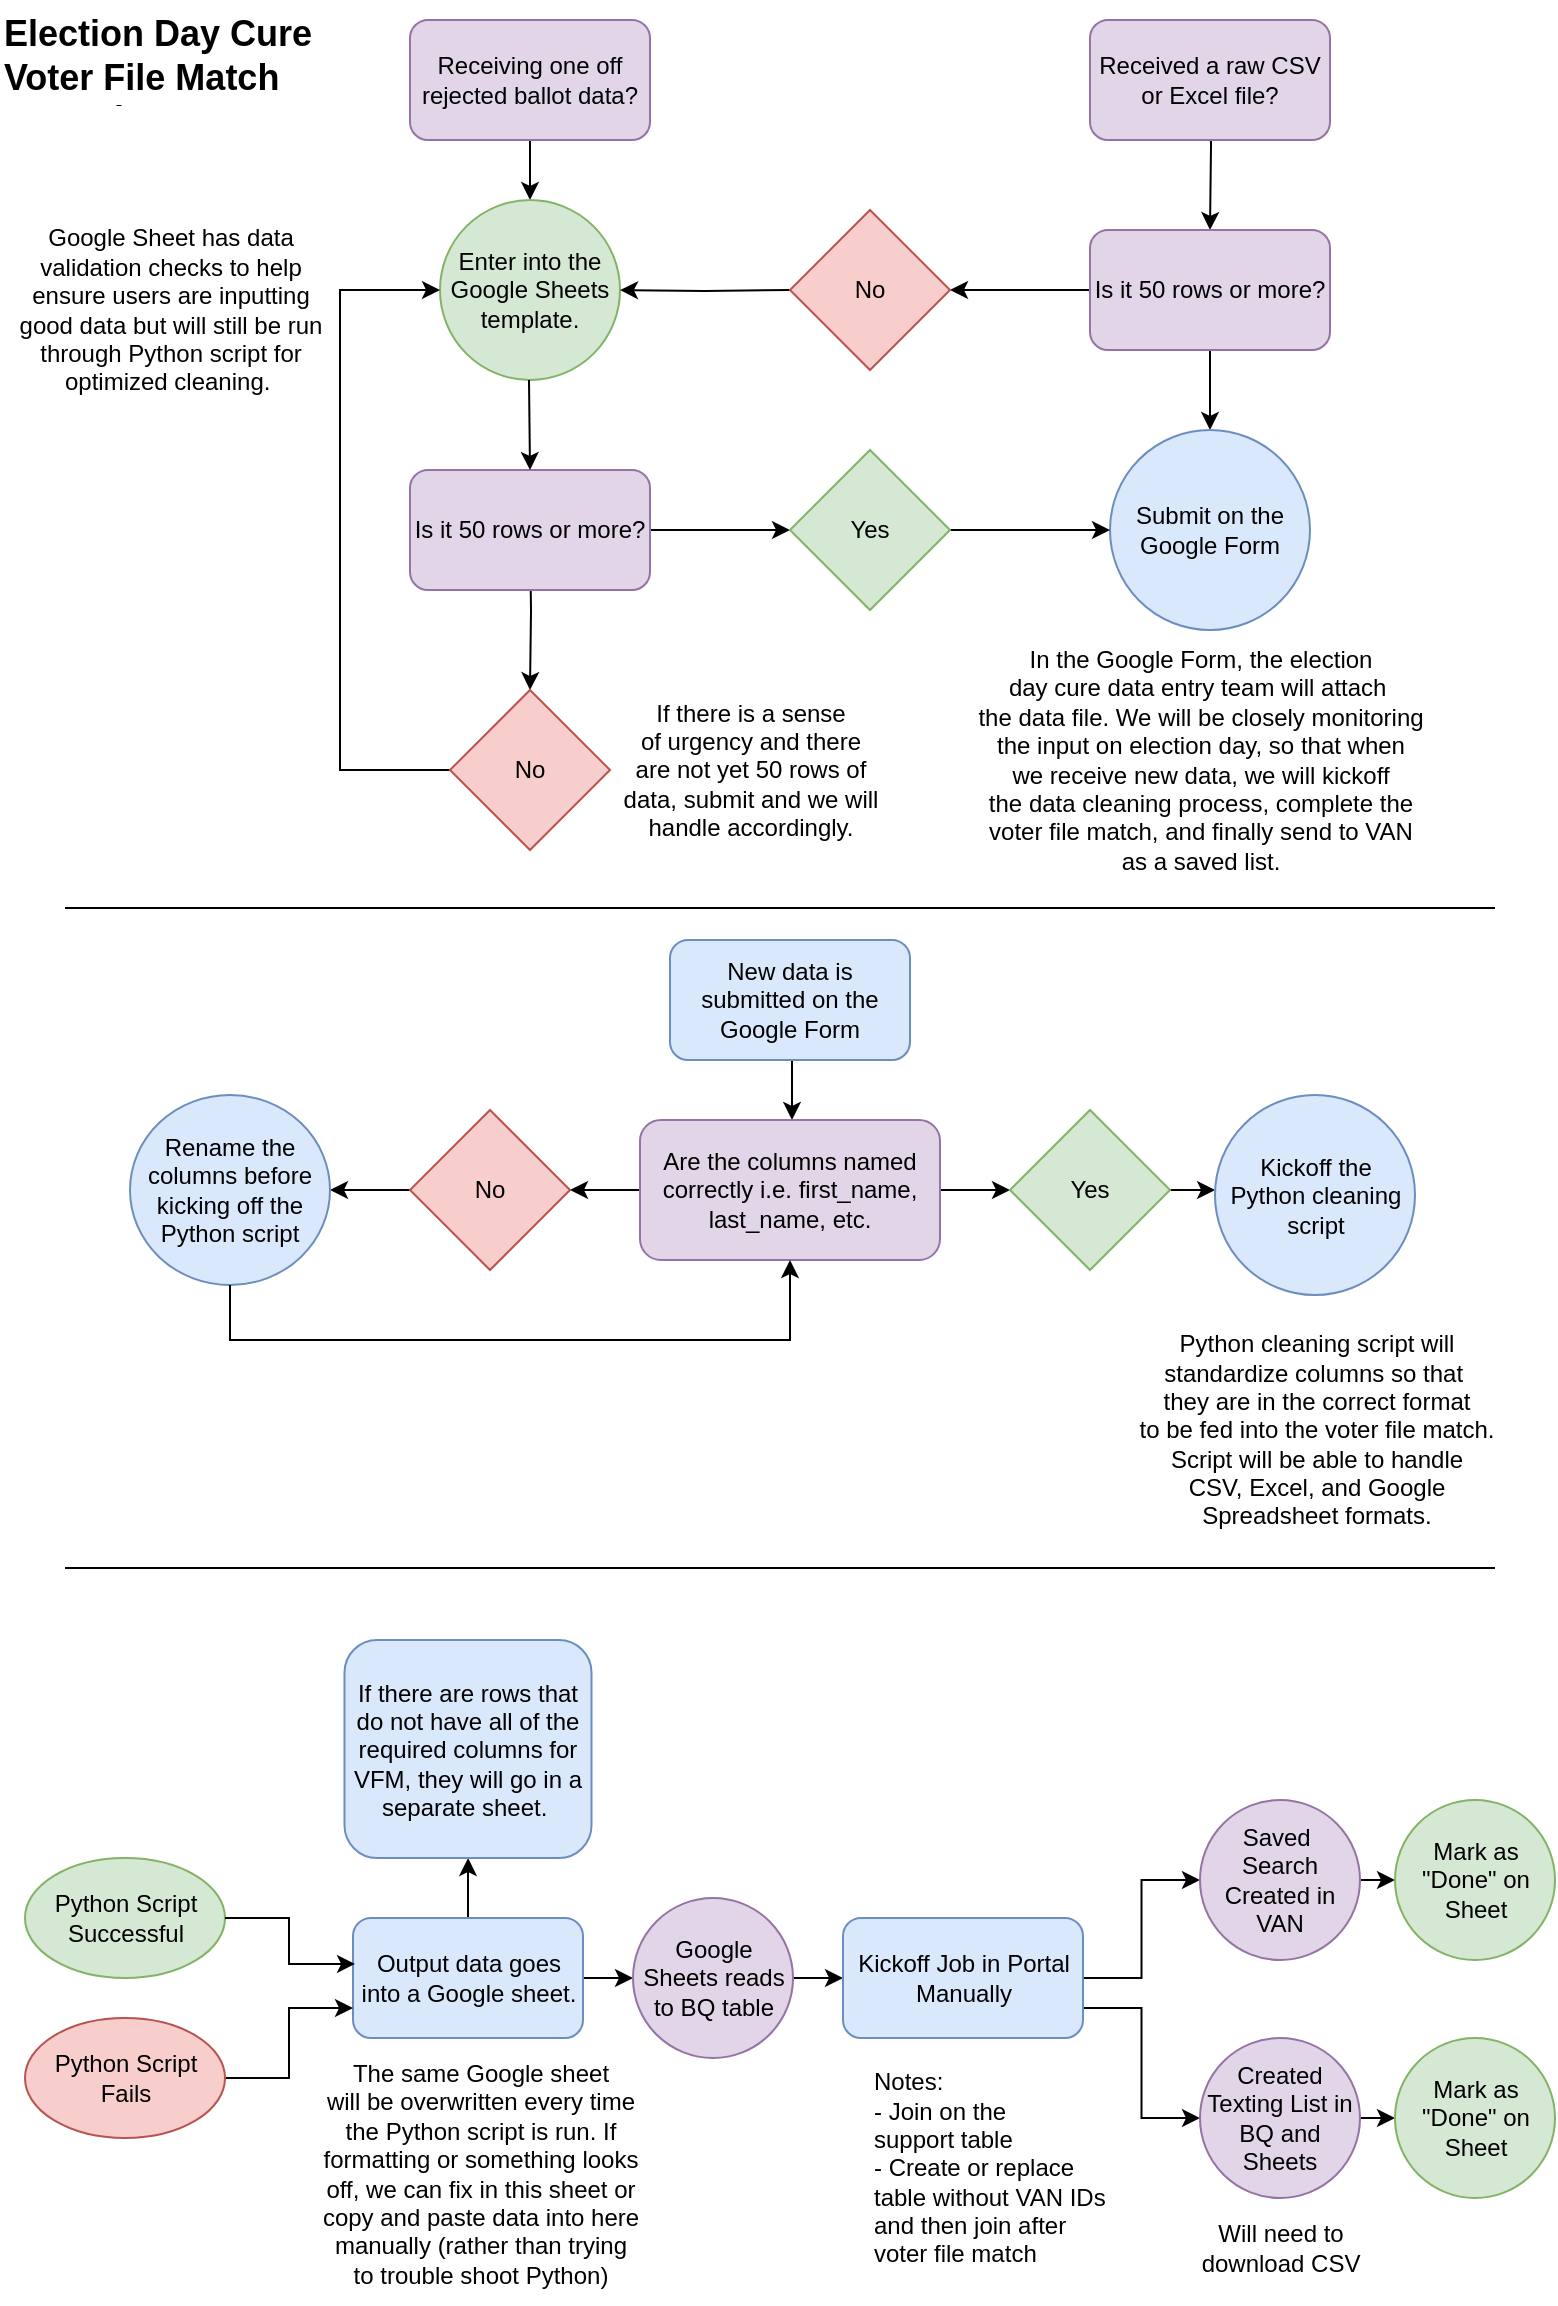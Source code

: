 <mxfile version="24.8.3">
  <diagram name="Page-1" id="qNMR5LJq7EP5DdgZM7eB">
    <mxGraphModel dx="1240" dy="607" grid="1" gridSize="10" guides="1" tooltips="1" connect="1" arrows="1" fold="1" page="1" pageScale="1" pageWidth="850" pageHeight="1100" math="0" shadow="0">
      <root>
        <mxCell id="0" />
        <mxCell id="1" parent="0" />
        <mxCell id="eHe55D351YFknPJLXxiH-4" value="" style="edgeStyle=orthogonalEdgeStyle;rounded=0;orthogonalLoop=1;jettySize=auto;html=1;" parent="1" target="eHe55D351YFknPJLXxiH-3" edge="1">
          <mxGeometry relative="1" as="geometry">
            <mxPoint x="315" y="40" as="sourcePoint" />
            <Array as="points">
              <mxPoint x="315" y="110" />
              <mxPoint x="315" y="110" />
            </Array>
          </mxGeometry>
        </mxCell>
        <mxCell id="eHe55D351YFknPJLXxiH-1" value="Receiving one off rejected ballot data?" style="rounded=1;whiteSpace=wrap;html=1;fillColor=#e1d5e7;strokeColor=#9673a6;" parent="1" vertex="1">
          <mxGeometry x="255" y="20" width="120" height="60" as="geometry" />
        </mxCell>
        <mxCell id="eHe55D351YFknPJLXxiH-20" value="" style="edgeStyle=orthogonalEdgeStyle;rounded=0;orthogonalLoop=1;jettySize=auto;html=1;" parent="1" target="eHe55D351YFknPJLXxiH-5" edge="1">
          <mxGeometry relative="1" as="geometry">
            <mxPoint x="655" y="40" as="sourcePoint" />
          </mxGeometry>
        </mxCell>
        <mxCell id="eHe55D351YFknPJLXxiH-2" value="Received a raw CSV or Excel file?" style="rounded=1;whiteSpace=wrap;html=1;fillColor=#e1d5e7;strokeColor=#9673a6;" parent="1" vertex="1">
          <mxGeometry x="595" y="20" width="120" height="60" as="geometry" />
        </mxCell>
        <mxCell id="eHe55D351YFknPJLXxiH-3" value="Enter into the Google Sheets template." style="ellipse;whiteSpace=wrap;html=1;rounded=1;fillColor=#d5e8d4;strokeColor=#82b366;" parent="1" vertex="1">
          <mxGeometry x="270" y="110" width="90" height="90" as="geometry" />
        </mxCell>
        <mxCell id="eHe55D351YFknPJLXxiH-22" value="" style="edgeStyle=orthogonalEdgeStyle;rounded=0;orthogonalLoop=1;jettySize=auto;html=1;entryX=1;entryY=0.5;entryDx=0;entryDy=0;" parent="1" source="eHe55D351YFknPJLXxiH-5" target="eHe55D351YFknPJLXxiH-37" edge="1">
          <mxGeometry relative="1" as="geometry">
            <mxPoint x="535" y="155" as="targetPoint" />
          </mxGeometry>
        </mxCell>
        <mxCell id="eHe55D351YFknPJLXxiH-30" value="" style="edgeStyle=orthogonalEdgeStyle;rounded=0;orthogonalLoop=1;jettySize=auto;html=1;" parent="1" source="eHe55D351YFknPJLXxiH-5" target="eHe55D351YFknPJLXxiH-29" edge="1">
          <mxGeometry relative="1" as="geometry" />
        </mxCell>
        <mxCell id="eHe55D351YFknPJLXxiH-5" value="Is it 50 rows or more?" style="whiteSpace=wrap;html=1;rounded=1;fillColor=#e1d5e7;strokeColor=#9673a6;" parent="1" vertex="1">
          <mxGeometry x="595" y="125" width="120" height="60" as="geometry" />
        </mxCell>
        <mxCell id="eHe55D351YFknPJLXxiH-28" value="" style="edgeStyle=orthogonalEdgeStyle;rounded=0;orthogonalLoop=1;jettySize=auto;html=1;" parent="1" target="eHe55D351YFknPJLXxiH-3" edge="1">
          <mxGeometry relative="1" as="geometry">
            <mxPoint x="445" y="155" as="sourcePoint" />
          </mxGeometry>
        </mxCell>
        <mxCell id="eHe55D351YFknPJLXxiH-29" value="Submit on the Google Form" style="ellipse;whiteSpace=wrap;html=1;rounded=1;fillColor=#dae8fc;strokeColor=#6c8ebf;" parent="1" vertex="1">
          <mxGeometry x="605" y="225" width="100" height="100" as="geometry" />
        </mxCell>
        <mxCell id="eHe55D351YFknPJLXxiH-34" value="" style="edgeStyle=orthogonalEdgeStyle;rounded=0;orthogonalLoop=1;jettySize=auto;html=1;entryX=0.5;entryY=0;entryDx=0;entryDy=0;" parent="1" target="eHe55D351YFknPJLXxiH-38" edge="1">
          <mxGeometry relative="1" as="geometry">
            <mxPoint x="315" y="345" as="targetPoint" />
            <mxPoint x="315" y="275" as="sourcePoint" />
          </mxGeometry>
        </mxCell>
        <mxCell id="eHe55D351YFknPJLXxiH-42" value="" style="edgeStyle=orthogonalEdgeStyle;rounded=0;orthogonalLoop=1;jettySize=auto;html=1;" parent="1" source="eHe55D351YFknPJLXxiH-31" target="eHe55D351YFknPJLXxiH-39" edge="1">
          <mxGeometry relative="1" as="geometry" />
        </mxCell>
        <mxCell id="eHe55D351YFknPJLXxiH-31" value="Is it 50 rows or more?" style="whiteSpace=wrap;html=1;rounded=1;fillColor=#e1d5e7;strokeColor=#9673a6;" parent="1" vertex="1">
          <mxGeometry x="255" y="245" width="120" height="60" as="geometry" />
        </mxCell>
        <mxCell id="eHe55D351YFknPJLXxiH-32" value="" style="edgeStyle=orthogonalEdgeStyle;rounded=0;orthogonalLoop=1;jettySize=auto;html=1;entryX=0.5;entryY=0;entryDx=0;entryDy=0;" parent="1" target="eHe55D351YFknPJLXxiH-31" edge="1">
          <mxGeometry relative="1" as="geometry">
            <mxPoint x="314.5" y="200" as="sourcePoint" />
            <mxPoint x="315" y="285" as="targetPoint" />
            <Array as="points" />
          </mxGeometry>
        </mxCell>
        <mxCell id="eHe55D351YFknPJLXxiH-36" value="" style="edgeStyle=orthogonalEdgeStyle;rounded=0;orthogonalLoop=1;jettySize=auto;html=1;entryX=0;entryY=0.5;entryDx=0;entryDy=0;exitX=0;exitY=0.5;exitDx=0;exitDy=0;" parent="1" source="eHe55D351YFknPJLXxiH-38" edge="1">
          <mxGeometry relative="1" as="geometry">
            <mxPoint x="285" y="455" as="sourcePoint" />
            <mxPoint x="270" y="155" as="targetPoint" />
            <Array as="points">
              <mxPoint x="220" y="395" />
              <mxPoint x="220" y="155" />
            </Array>
          </mxGeometry>
        </mxCell>
        <mxCell id="eHe55D351YFknPJLXxiH-37" value="No" style="rhombus;whiteSpace=wrap;html=1;fillColor=#f8cecc;strokeColor=#b85450;" parent="1" vertex="1">
          <mxGeometry x="445" y="115" width="80" height="80" as="geometry" />
        </mxCell>
        <mxCell id="eHe55D351YFknPJLXxiH-38" value="No" style="rhombus;whiteSpace=wrap;html=1;fillColor=#f8cecc;strokeColor=#b85450;" parent="1" vertex="1">
          <mxGeometry x="275" y="355" width="80" height="80" as="geometry" />
        </mxCell>
        <mxCell id="eHe55D351YFknPJLXxiH-43" value="" style="edgeStyle=orthogonalEdgeStyle;rounded=0;orthogonalLoop=1;jettySize=auto;html=1;" parent="1" source="eHe55D351YFknPJLXxiH-39" target="eHe55D351YFknPJLXxiH-29" edge="1">
          <mxGeometry relative="1" as="geometry" />
        </mxCell>
        <mxCell id="eHe55D351YFknPJLXxiH-39" value="Yes" style="rhombus;whiteSpace=wrap;html=1;fillColor=#d5e8d4;strokeColor=#82b366;" parent="1" vertex="1">
          <mxGeometry x="445" y="235" width="80" height="80" as="geometry" />
        </mxCell>
        <mxCell id="eHe55D351YFknPJLXxiH-45" value="&lt;div style=&quot;&quot;&gt;&lt;span style=&quot;background-color: initial;&quot;&gt;In the Google Form, the election&lt;/span&gt;&lt;/div&gt;&lt;div style=&quot;&quot;&gt;day cure &lt;span style=&quot;background-color: initial;&quot;&gt;data&amp;nbsp;&lt;/span&gt;&lt;span style=&quot;background-color: initial;&quot;&gt;entry team&amp;nbsp;&lt;/span&gt;&lt;span style=&quot;background-color: initial;&quot;&gt;will attach&amp;nbsp;&lt;/span&gt;&lt;/div&gt;&lt;div style=&quot;&quot;&gt;&lt;span style=&quot;background-color: initial;&quot;&gt;the&amp;nbsp;&lt;/span&gt;&lt;span style=&quot;background-color: initial;&quot;&gt;data file. We&amp;nbsp;&lt;/span&gt;&lt;span style=&quot;background-color: initial;&quot;&gt;will be&amp;nbsp;&lt;/span&gt;&lt;span style=&quot;background-color: initial;&quot;&gt;closely&amp;nbsp;&lt;/span&gt;&lt;span style=&quot;background-color: initial;&quot;&gt;monitoring&lt;/span&gt;&lt;/div&gt;&lt;div style=&quot;&quot;&gt;&lt;span style=&quot;background-color: initial;&quot;&gt;the i&lt;/span&gt;&lt;span style=&quot;background-color: initial;&quot;&gt;nput&amp;nbsp;&lt;/span&gt;&lt;span style=&quot;background-color: initial;&quot;&gt;on election&amp;nbsp;&lt;/span&gt;&lt;span style=&quot;background-color: initial;&quot;&gt;day, so&amp;nbsp;&lt;/span&gt;&lt;span style=&quot;background-color: initial;&quot;&gt;that when&lt;/span&gt;&lt;/div&gt;&lt;div style=&quot;&quot;&gt;&lt;span style=&quot;background-color: initial;&quot;&gt;we&amp;nbsp;&lt;/span&gt;&lt;span style=&quot;background-color: initial;&quot;&gt;receive&amp;nbsp;&lt;/span&gt;&lt;span style=&quot;background-color: initial;&quot;&gt;new data,&amp;nbsp;&lt;/span&gt;&lt;span style=&quot;background-color: initial;&quot;&gt;we will&amp;nbsp;&lt;/span&gt;&lt;span style=&quot;background-color: initial;&quot;&gt;kickoff&lt;/span&gt;&lt;/div&gt;&lt;div style=&quot;&quot;&gt;&lt;span style=&quot;background-color: initial;&quot;&gt;the data&amp;nbsp;&lt;/span&gt;&lt;span style=&quot;background-color: initial;&quot;&gt;cleaning process,&amp;nbsp;&lt;/span&gt;&lt;span style=&quot;background-color: initial;&quot;&gt;complete the&lt;/span&gt;&lt;/div&gt;&lt;div style=&quot;&quot;&gt;&lt;span style=&quot;background-color: initial;&quot;&gt;voter f&lt;/span&gt;&lt;span style=&quot;background-color: initial;&quot;&gt;ile match,&amp;nbsp;&lt;/span&gt;&lt;span style=&quot;background-color: initial;&quot;&gt;and finally&amp;nbsp;&lt;/span&gt;&lt;span style=&quot;background-color: initial;&quot;&gt;send to VAN&lt;/span&gt;&lt;/div&gt;&lt;div style=&quot;&quot;&gt;&lt;span style=&quot;background-color: initial;&quot;&gt;as a saved list.&lt;/span&gt;&lt;/div&gt;" style="text;html=1;align=center;verticalAlign=middle;resizable=0;points=[];autosize=1;strokeColor=none;fillColor=none;" parent="1" vertex="1">
          <mxGeometry x="525" y="325" width="250" height="130" as="geometry" />
        </mxCell>
        <mxCell id="eHe55D351YFknPJLXxiH-46" value="" style="line;strokeWidth=1;fillColor=none;align=left;verticalAlign=middle;spacingTop=-1;spacingLeft=3;spacingRight=3;rotatable=0;labelPosition=right;points=[];portConstraint=eastwest;strokeColor=inherit;" parent="1" vertex="1">
          <mxGeometry x="82.5" y="460" width="715" height="8" as="geometry" />
        </mxCell>
        <mxCell id="Q5jYi_wJwa7cGK_dWXh--2" value="" style="edgeStyle=orthogonalEdgeStyle;rounded=0;orthogonalLoop=1;jettySize=auto;html=1;" edge="1" parent="1" source="eHe55D351YFknPJLXxiH-49" target="Q5jYi_wJwa7cGK_dWXh--5">
          <mxGeometry relative="1" as="geometry">
            <mxPoint x="445" y="600" as="targetPoint" />
            <Array as="points">
              <mxPoint x="446" y="550" />
              <mxPoint x="446" y="550" />
            </Array>
          </mxGeometry>
        </mxCell>
        <mxCell id="eHe55D351YFknPJLXxiH-49" value="New data is submitted on the Google Form" style="rounded=1;whiteSpace=wrap;html=1;fillColor=#dae8fc;strokeColor=#6c8ebf;" parent="1" vertex="1">
          <mxGeometry x="385" y="480" width="120" height="60" as="geometry" />
        </mxCell>
        <mxCell id="Q5jYi_wJwa7cGK_dWXh--14" value="" style="edgeStyle=orthogonalEdgeStyle;rounded=0;orthogonalLoop=1;jettySize=auto;html=1;" edge="1" parent="1" source="Q5jYi_wJwa7cGK_dWXh--5" target="Q5jYi_wJwa7cGK_dWXh--13">
          <mxGeometry relative="1" as="geometry" />
        </mxCell>
        <mxCell id="Q5jYi_wJwa7cGK_dWXh--22" value="" style="edgeStyle=orthogonalEdgeStyle;rounded=0;orthogonalLoop=1;jettySize=auto;html=1;" edge="1" parent="1" source="Q5jYi_wJwa7cGK_dWXh--5" target="Q5jYi_wJwa7cGK_dWXh--6">
          <mxGeometry relative="1" as="geometry" />
        </mxCell>
        <mxCell id="Q5jYi_wJwa7cGK_dWXh--5" value="Are the columns named correctly i.e. first_name, last_name, etc." style="whiteSpace=wrap;html=1;rounded=1;fillColor=#e1d5e7;strokeColor=#9673a6;" vertex="1" parent="1">
          <mxGeometry x="370" y="570" width="150" height="70" as="geometry" />
        </mxCell>
        <mxCell id="Q5jYi_wJwa7cGK_dWXh--23" value="" style="edgeStyle=orthogonalEdgeStyle;rounded=0;orthogonalLoop=1;jettySize=auto;html=1;" edge="1" parent="1" source="Q5jYi_wJwa7cGK_dWXh--6" target="Q5jYi_wJwa7cGK_dWXh--11">
          <mxGeometry relative="1" as="geometry">
            <Array as="points">
              <mxPoint x="665" y="605" />
              <mxPoint x="665" y="605" />
            </Array>
          </mxGeometry>
        </mxCell>
        <mxCell id="Q5jYi_wJwa7cGK_dWXh--6" value="Yes" style="rhombus;whiteSpace=wrap;html=1;fillColor=#d5e8d4;strokeColor=#82b366;" vertex="1" parent="1">
          <mxGeometry x="555" y="565" width="80" height="80" as="geometry" />
        </mxCell>
        <mxCell id="Q5jYi_wJwa7cGK_dWXh--11" value="Kickoff the&lt;div&gt;Python cleaning script&lt;/div&gt;" style="ellipse;whiteSpace=wrap;html=1;rounded=1;fillColor=#dae8fc;strokeColor=#6c8ebf;" vertex="1" parent="1">
          <mxGeometry x="657.5" y="557.5" width="100" height="100" as="geometry" />
        </mxCell>
        <mxCell id="Q5jYi_wJwa7cGK_dWXh--16" value="" style="edgeStyle=orthogonalEdgeStyle;rounded=0;orthogonalLoop=1;jettySize=auto;html=1;" edge="1" parent="1" source="Q5jYi_wJwa7cGK_dWXh--13" target="Q5jYi_wJwa7cGK_dWXh--15">
          <mxGeometry relative="1" as="geometry" />
        </mxCell>
        <mxCell id="Q5jYi_wJwa7cGK_dWXh--13" value="No" style="rhombus;whiteSpace=wrap;html=1;fillColor=#f8cecc;strokeColor=#b85450;" vertex="1" parent="1">
          <mxGeometry x="255" y="565" width="80" height="80" as="geometry" />
        </mxCell>
        <mxCell id="Q5jYi_wJwa7cGK_dWXh--15" value="Rename the columns before kicking off the Python script" style="ellipse;whiteSpace=wrap;html=1;fillColor=#dae8fc;strokeColor=#6c8ebf;" vertex="1" parent="1">
          <mxGeometry x="115" y="557.5" width="100" height="95" as="geometry" />
        </mxCell>
        <mxCell id="Q5jYi_wJwa7cGK_dWXh--18" style="edgeStyle=orthogonalEdgeStyle;rounded=0;orthogonalLoop=1;jettySize=auto;html=1;exitX=0.5;exitY=1;exitDx=0;exitDy=0;" edge="1" parent="1" source="Q5jYi_wJwa7cGK_dWXh--15">
          <mxGeometry relative="1" as="geometry">
            <mxPoint x="445" y="640" as="targetPoint" />
            <Array as="points">
              <mxPoint x="165" y="680" />
              <mxPoint x="445" y="680" />
            </Array>
          </mxGeometry>
        </mxCell>
        <mxCell id="Q5jYi_wJwa7cGK_dWXh--20" value="Python cleaning script will&lt;div&gt;standardize columns so that&amp;nbsp;&lt;/div&gt;&lt;div&gt;they are in the correct format&lt;/div&gt;&lt;div&gt;to be fed into the voter file match.&lt;/div&gt;&lt;div&gt;Script will be able to handle&lt;/div&gt;&lt;div&gt;CSV,&amp;nbsp;&lt;span style=&quot;background-color: initial;&quot;&gt;Excel, and Google&lt;/span&gt;&lt;/div&gt;&lt;div&gt;Spreadsheet formats.&lt;/div&gt;" style="text;html=1;align=center;verticalAlign=middle;resizable=0;points=[];autosize=1;strokeColor=none;fillColor=none;" vertex="1" parent="1">
          <mxGeometry x="607.5" y="670" width="200" height="110" as="geometry" />
        </mxCell>
        <mxCell id="Q5jYi_wJwa7cGK_dWXh--24" value="" style="line;strokeWidth=1;fillColor=none;align=left;verticalAlign=middle;spacingTop=-1;spacingLeft=3;spacingRight=3;rotatable=0;labelPosition=right;points=[];portConstraint=eastwest;strokeColor=inherit;" vertex="1" parent="1">
          <mxGeometry x="82.5" y="790" width="715" height="8" as="geometry" />
        </mxCell>
        <mxCell id="Q5jYi_wJwa7cGK_dWXh--41" value="" style="edgeStyle=orthogonalEdgeStyle;rounded=0;orthogonalLoop=1;jettySize=auto;html=1;" edge="1" parent="1" source="Q5jYi_wJwa7cGK_dWXh--25" target="Q5jYi_wJwa7cGK_dWXh--40">
          <mxGeometry relative="1" as="geometry" />
        </mxCell>
        <mxCell id="Q5jYi_wJwa7cGK_dWXh--69" value="" style="edgeStyle=orthogonalEdgeStyle;rounded=0;orthogonalLoop=1;jettySize=auto;html=1;" edge="1" parent="1" source="Q5jYi_wJwa7cGK_dWXh--25" target="Q5jYi_wJwa7cGK_dWXh--68">
          <mxGeometry relative="1" as="geometry" />
        </mxCell>
        <mxCell id="Q5jYi_wJwa7cGK_dWXh--25" value="Output data goes into a Google sheet." style="rounded=1;whiteSpace=wrap;html=1;fillColor=#dae8fc;strokeColor=#6c8ebf;" vertex="1" parent="1">
          <mxGeometry x="226.5" y="969" width="115" height="60" as="geometry" />
        </mxCell>
        <mxCell id="Q5jYi_wJwa7cGK_dWXh--26" value="The same Google sheet&lt;div&gt;will be overwritten every time&lt;/div&gt;&lt;div&gt;the Python script is run. If&lt;/div&gt;&lt;div&gt;formatting or something looks&lt;/div&gt;&lt;div&gt;off, we can fix in this sheet or&lt;/div&gt;&lt;div&gt;copy&amp;nbsp;&lt;span style=&quot;background-color: initial;&quot;&gt;and paste data into here&lt;/span&gt;&lt;/div&gt;&lt;div&gt;&lt;span style=&quot;background-color: initial;&quot;&gt;manually&amp;nbsp;&lt;/span&gt;&lt;span style=&quot;background-color: initial;&quot;&gt;(rather than trying&lt;/span&gt;&lt;/div&gt;&lt;div&gt;&lt;span style=&quot;background-color: initial;&quot;&gt;to trouble&amp;nbsp;&lt;/span&gt;&lt;span style=&quot;background-color: initial;&quot;&gt;shoot Python)&lt;/span&gt;&lt;/div&gt;" style="text;html=1;align=center;verticalAlign=middle;resizable=0;points=[];autosize=1;strokeColor=none;fillColor=none;" vertex="1" parent="1">
          <mxGeometry x="200" y="1032" width="180" height="130" as="geometry" />
        </mxCell>
        <mxCell id="Q5jYi_wJwa7cGK_dWXh--32" value="Python Script Successful" style="ellipse;whiteSpace=wrap;html=1;fillColor=#d5e8d4;strokeColor=#82b366;" vertex="1" parent="1">
          <mxGeometry x="62.5" y="939" width="100" height="60" as="geometry" />
        </mxCell>
        <mxCell id="Q5jYi_wJwa7cGK_dWXh--38" style="edgeStyle=orthogonalEdgeStyle;rounded=0;orthogonalLoop=1;jettySize=auto;html=1;exitX=1;exitY=0.5;exitDx=0;exitDy=0;entryX=0;entryY=0.75;entryDx=0;entryDy=0;" edge="1" parent="1" source="Q5jYi_wJwa7cGK_dWXh--33" target="Q5jYi_wJwa7cGK_dWXh--25">
          <mxGeometry relative="1" as="geometry" />
        </mxCell>
        <mxCell id="Q5jYi_wJwa7cGK_dWXh--33" value="Python Script Fails" style="ellipse;whiteSpace=wrap;html=1;fillColor=#f8cecc;strokeColor=#b85450;" vertex="1" parent="1">
          <mxGeometry x="62.5" y="1019" width="100" height="60" as="geometry" />
        </mxCell>
        <mxCell id="Q5jYi_wJwa7cGK_dWXh--39" style="edgeStyle=orthogonalEdgeStyle;rounded=0;orthogonalLoop=1;jettySize=auto;html=1;exitX=1;exitY=0.5;exitDx=0;exitDy=0;entryX=0.009;entryY=0.383;entryDx=0;entryDy=0;entryPerimeter=0;" edge="1" parent="1" source="Q5jYi_wJwa7cGK_dWXh--32" target="Q5jYi_wJwa7cGK_dWXh--25">
          <mxGeometry relative="1" as="geometry">
            <mxPoint x="287.5" y="993" as="targetPoint" />
          </mxGeometry>
        </mxCell>
        <mxCell id="Q5jYi_wJwa7cGK_dWXh--45" value="" style="edgeStyle=orthogonalEdgeStyle;rounded=0;orthogonalLoop=1;jettySize=auto;html=1;" edge="1" parent="1" source="Q5jYi_wJwa7cGK_dWXh--40" target="Q5jYi_wJwa7cGK_dWXh--44">
          <mxGeometry relative="1" as="geometry" />
        </mxCell>
        <mxCell id="Q5jYi_wJwa7cGK_dWXh--40" value="Google Sheets reads to BQ table" style="ellipse;whiteSpace=wrap;html=1;fillColor=#e1d5e7;strokeColor=#9673a6;rounded=1;" vertex="1" parent="1">
          <mxGeometry x="366.5" y="959" width="80" height="80" as="geometry" />
        </mxCell>
        <mxCell id="Q5jYi_wJwa7cGK_dWXh--48" value="" style="edgeStyle=orthogonalEdgeStyle;rounded=0;orthogonalLoop=1;jettySize=auto;html=1;" edge="1" parent="1" source="Q5jYi_wJwa7cGK_dWXh--44" target="Q5jYi_wJwa7cGK_dWXh--47">
          <mxGeometry relative="1" as="geometry" />
        </mxCell>
        <mxCell id="Q5jYi_wJwa7cGK_dWXh--60" style="edgeStyle=orthogonalEdgeStyle;rounded=0;orthogonalLoop=1;jettySize=auto;html=1;exitX=1;exitY=0.75;exitDx=0;exitDy=0;entryX=0;entryY=0.5;entryDx=0;entryDy=0;" edge="1" parent="1" source="Q5jYi_wJwa7cGK_dWXh--44" target="Q5jYi_wJwa7cGK_dWXh--57">
          <mxGeometry relative="1" as="geometry" />
        </mxCell>
        <mxCell id="Q5jYi_wJwa7cGK_dWXh--44" value="Kickoff Job in Portal Manually" style="whiteSpace=wrap;html=1;fillColor=#dae8fc;strokeColor=#6c8ebf;rounded=1;" vertex="1" parent="1">
          <mxGeometry x="471.5" y="969" width="120" height="60" as="geometry" />
        </mxCell>
        <mxCell id="Q5jYi_wJwa7cGK_dWXh--62" style="edgeStyle=orthogonalEdgeStyle;rounded=0;orthogonalLoop=1;jettySize=auto;html=1;exitX=1;exitY=0.5;exitDx=0;exitDy=0;entryX=0;entryY=0.5;entryDx=0;entryDy=0;" edge="1" parent="1" source="Q5jYi_wJwa7cGK_dWXh--47" target="Q5jYi_wJwa7cGK_dWXh--51">
          <mxGeometry relative="1" as="geometry" />
        </mxCell>
        <mxCell id="Q5jYi_wJwa7cGK_dWXh--47" value="Saved&amp;nbsp;&lt;div&gt;Search Created in VAN&lt;/div&gt;" style="ellipse;whiteSpace=wrap;html=1;fillColor=#e1d5e7;strokeColor=#9673a6;rounded=1;" vertex="1" parent="1">
          <mxGeometry x="650" y="910" width="80" height="80" as="geometry" />
        </mxCell>
        <mxCell id="Q5jYi_wJwa7cGK_dWXh--51" value="Mark as &quot;Done&quot; on Sheet" style="ellipse;whiteSpace=wrap;html=1;fillColor=#d5e8d4;strokeColor=#82b366;rounded=1;" vertex="1" parent="1">
          <mxGeometry x="747.5" y="910" width="80" height="80" as="geometry" />
        </mxCell>
        <mxCell id="Q5jYi_wJwa7cGK_dWXh--55" value="&lt;h3 style=&quot;margin-top: 0px;&quot;&gt;&lt;font style=&quot;font-size: 18px;&quot;&gt;Election Day Cure Voter File Match Data Flow&lt;/font&gt;&lt;/h3&gt;" style="text;html=1;whiteSpace=wrap;overflow=hidden;rounded=0;strokeWidth=0;align=left;" vertex="1" parent="1">
          <mxGeometry x="50" y="10" width="180" height="50" as="geometry" />
        </mxCell>
        <mxCell id="Q5jYi_wJwa7cGK_dWXh--56" value="Google Sheet has data&lt;div&gt;validation&amp;nbsp;&lt;span style=&quot;background-color: initial;&quot;&gt;checks&amp;nbsp;&lt;/span&gt;&lt;span style=&quot;background-color: initial;&quot;&gt;to help&lt;/span&gt;&lt;/div&gt;&lt;div&gt;&lt;span style=&quot;background-color: initial;&quot;&gt;ensure users are inputting&lt;/span&gt;&lt;/div&gt;&lt;div&gt;&lt;span style=&quot;background-color: initial;&quot;&gt;good data but will still be run&lt;/span&gt;&lt;/div&gt;&lt;div&gt;&lt;span style=&quot;background-color: initial;&quot;&gt;through Python script for&lt;/span&gt;&lt;/div&gt;&lt;div&gt;&lt;span style=&quot;background-color: initial;&quot;&gt;optimized cleaning.&amp;nbsp;&lt;/span&gt;&lt;/div&gt;" style="text;html=1;align=center;verticalAlign=middle;resizable=0;points=[];autosize=1;strokeColor=none;fillColor=none;" vertex="1" parent="1">
          <mxGeometry x="50" y="115" width="170" height="100" as="geometry" />
        </mxCell>
        <mxCell id="Q5jYi_wJwa7cGK_dWXh--63" style="edgeStyle=orthogonalEdgeStyle;rounded=0;orthogonalLoop=1;jettySize=auto;html=1;exitX=1;exitY=0.5;exitDx=0;exitDy=0;entryX=0;entryY=0.5;entryDx=0;entryDy=0;" edge="1" parent="1" source="Q5jYi_wJwa7cGK_dWXh--57" target="Q5jYi_wJwa7cGK_dWXh--58">
          <mxGeometry relative="1" as="geometry" />
        </mxCell>
        <mxCell id="Q5jYi_wJwa7cGK_dWXh--57" value="Created Texting List in BQ and Sheets" style="ellipse;whiteSpace=wrap;html=1;fillColor=#e1d5e7;strokeColor=#9673a6;rounded=1;" vertex="1" parent="1">
          <mxGeometry x="650" y="1029" width="80" height="80" as="geometry" />
        </mxCell>
        <mxCell id="Q5jYi_wJwa7cGK_dWXh--58" value="Mark as &quot;Done&quot; on Sheet" style="ellipse;whiteSpace=wrap;html=1;fillColor=#d5e8d4;strokeColor=#82b366;rounded=1;" vertex="1" parent="1">
          <mxGeometry x="747.5" y="1029" width="80" height="80" as="geometry" />
        </mxCell>
        <mxCell id="Q5jYi_wJwa7cGK_dWXh--64" value="&lt;div style=&quot;&quot;&gt;&lt;span style=&quot;background-color: initial;&quot;&gt;Notes:&lt;/span&gt;&lt;/div&gt;&lt;div style=&quot;&quot;&gt;&lt;span style=&quot;background-color: initial;&quot;&gt;- Join on the&amp;nbsp;&lt;/span&gt;&lt;/div&gt;&lt;div&gt;support&lt;span style=&quot;background-color: initial;&quot;&gt;&amp;nbsp;table&lt;/span&gt;&lt;/div&gt;&lt;div&gt;- Create or replace&lt;/div&gt;&lt;div&gt;table without VAN IDs&lt;/div&gt;&lt;div&gt;and then join after&lt;/div&gt;&lt;div&gt;voter file match&amp;nbsp;&lt;/div&gt;" style="text;html=1;align=left;verticalAlign=middle;resizable=0;points=[];autosize=1;strokeColor=none;fillColor=none;" vertex="1" parent="1">
          <mxGeometry x="485" y="1039" width="140" height="110" as="geometry" />
        </mxCell>
        <mxCell id="Q5jYi_wJwa7cGK_dWXh--65" value="Will need to&lt;div&gt;download CSV&lt;/div&gt;" style="text;html=1;align=center;verticalAlign=middle;resizable=0;points=[];autosize=1;strokeColor=none;fillColor=none;" vertex="1" parent="1">
          <mxGeometry x="640" y="1114" width="100" height="40" as="geometry" />
        </mxCell>
        <mxCell id="Q5jYi_wJwa7cGK_dWXh--66" value="If there is a sense&lt;div&gt;of urgency and there&lt;/div&gt;&lt;div&gt;are not yet 50 rows of&lt;/div&gt;&lt;div&gt;data, submit and we will&lt;/div&gt;&lt;div&gt;handle accordingly.&lt;/div&gt;" style="text;html=1;align=center;verticalAlign=middle;resizable=0;points=[];autosize=1;strokeColor=none;fillColor=none;" vertex="1" parent="1">
          <mxGeometry x="350" y="350" width="150" height="90" as="geometry" />
        </mxCell>
        <mxCell id="Q5jYi_wJwa7cGK_dWXh--68" value="If there are rows that do not have all of the required columns for VFM, they will go in a separate sheet.&amp;nbsp;" style="rounded=1;whiteSpace=wrap;html=1;fillColor=#dae8fc;strokeColor=#6c8ebf;" vertex="1" parent="1">
          <mxGeometry x="222.25" y="830" width="123.5" height="109" as="geometry" />
        </mxCell>
      </root>
    </mxGraphModel>
  </diagram>
</mxfile>
